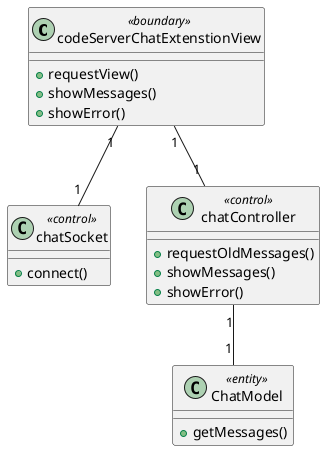 @startuml



class codeServerChatExtenstionView <<boundary>> {
    +requestView()
    +showMessages()
    +showError()
}

class chatSocket <<control>> {
    +connect()
}

class chatController <<control>> {
    +requestOldMessages()
    +showMessages()
    +showError()
}

class ChatModel <<entity>> {
    +getMessages()
}

codeServerChatExtenstionView "1" -- "1" chatSocket 
codeServerChatExtenstionView "1" -- "1" chatController 
chatController "1" -- "1" ChatModel 

@enduml
